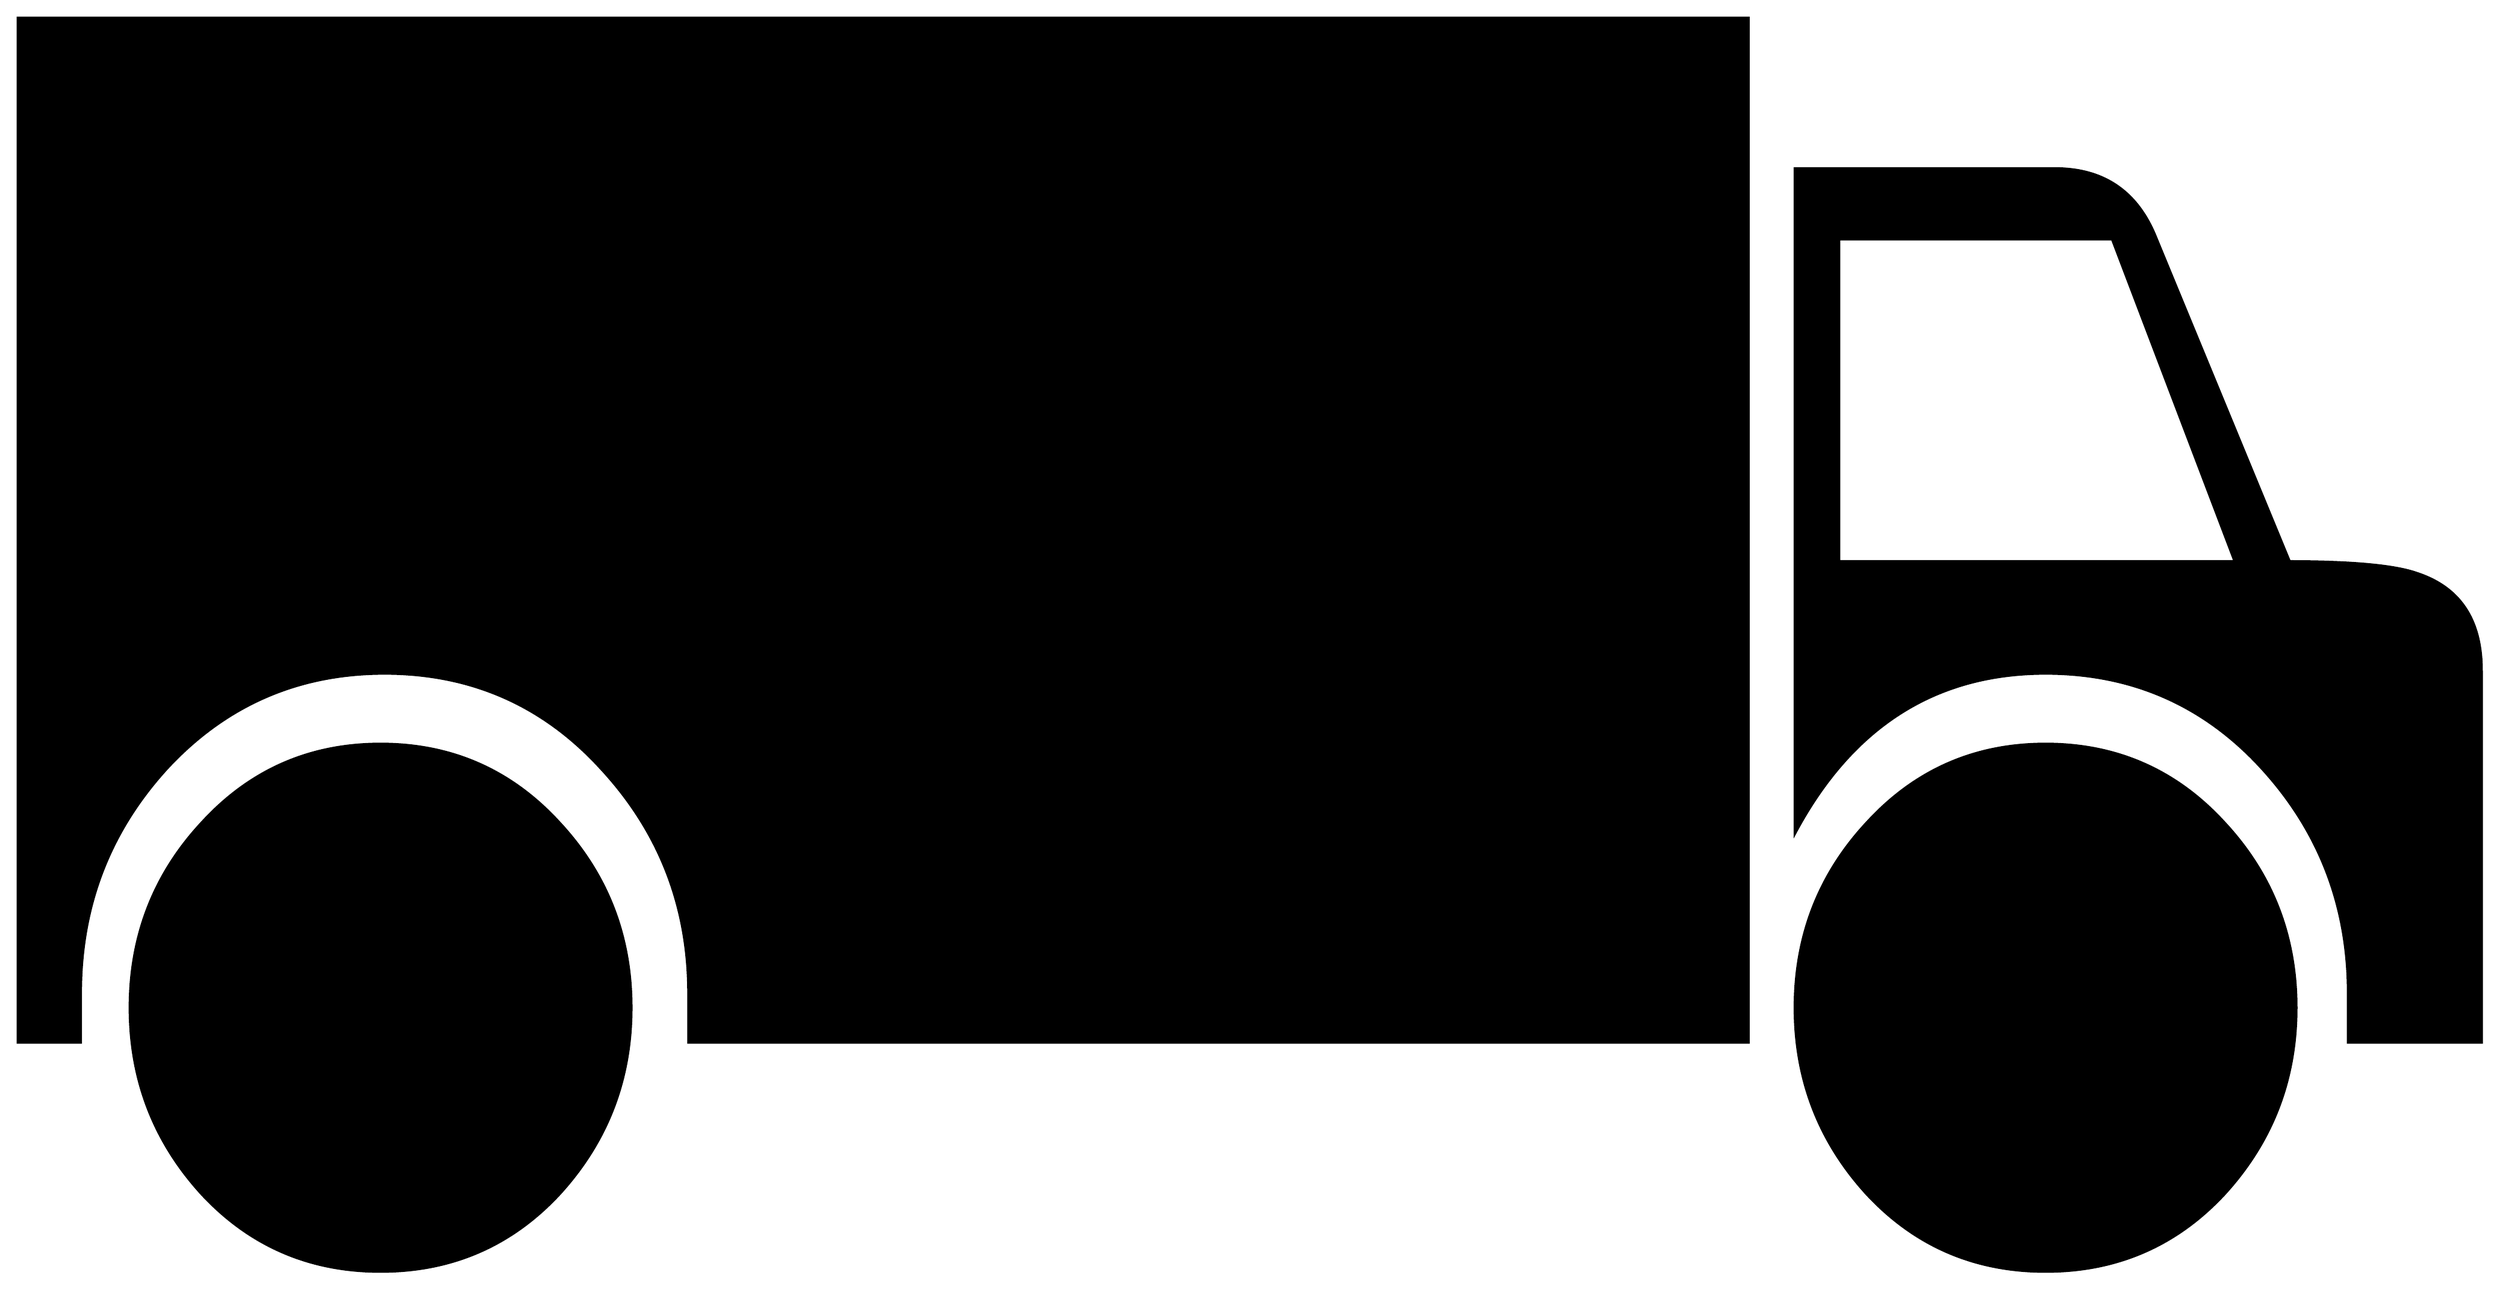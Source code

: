 


\begin{tikzpicture}[y=0.80pt, x=0.80pt, yscale=-1.0, xscale=1.0, inner sep=0pt, outer sep=0pt]
\begin{scope}[shift={(100.0,1594.0)},nonzero rule]
  \path[draw=.,fill=.,line width=1.600pt] (1948.0,-172.0) --
    (1848.0,-172.0) -- (1848.0,-209.0) .. controls
    (1848.0,-274.333) and (1826.333,-330.667) .. (1783.0,-378.0) ..
    controls (1739.667,-425.333) and (1685.667,-449.0) ..
    (1621.0,-449.0) .. controls (1538.333,-449.0) and
    (1475.667,-409.0) .. (1433.0,-329.0) -- (1433.0,-828.0) --
    (1628.0,-828.0) .. controls (1664.0,-828.0) and
    (1689.0,-811.333) .. (1703.0,-778.0) -- (1804.0,-533.0) ..
    controls (1851.333,-533.0) and (1883.333,-530.0) ..
    (1900.0,-524.0) .. controls (1932.0,-513.333) and
    (1948.0,-489.0) .. (1948.0,-451.0) -- (1948.0,-172.0) --
    cycle(1809.0,-198.0) .. controls (1809.0,-144.0) and
    (1791.0,-97.333) .. (1755.0,-58.0) .. controls (1719.0,-19.333)
    and (1674.333,-0.0) .. (1621.0,0.0) .. controls (1567.667,0.0)
    and (1523.0,-19.333) .. (1487.0,-58.0) .. controls
    (1451.0,-97.333) and (1433.0,-144.0) .. (1433.0,-198.0) ..
    controls (1433.0,-252.0) and (1451.0,-298.333) ..
    (1487.0,-337.0) .. controls (1523.0,-376.333) and
    (1567.667,-396.0) .. (1621.0,-396.0) .. controls
    (1674.333,-396.0) and (1719.0,-376.333) .. (1755.0,-337.0) ..
    controls (1791.0,-298.333) and (1809.0,-252.0) ..
    (1809.0,-198.0) -- cycle(1398.0,-172.0) -- (603.0,-172.0) --
    (603.0,-209.0) .. controls (603.0,-274.333) and (581.0,-330.667)
    .. (537.0,-378.0) .. controls (493.667,-425.333) and
    (439.667,-449.0) .. (375.0,-449.0) .. controls (310.333,-449.0)
    and (256.0,-425.333) .. (212.0,-378.0) .. controls
    (168.667,-330.667) and (147.0,-274.333) .. (147.0,-209.0) --
    (147.0,-172.0) -- (100.0,-172.0) -- (100.0,-941.0) --
    (1398.0,-941.0) -- (1398.0,-172.0) -- cycle(560.0,-198.0) ..
    controls (560.0,-144.0) and (542.0,-97.333) .. (506.0,-58.0)
    .. controls (470.0,-19.333) and (425.333,-0.0) .. (372.0,0.0) ..
    controls (318.667,0.0) and (274.0,-19.333) .. (238.0,-58.0) ..
    controls (202.0,-97.333) and (184.0,-144.0) .. (184.0,-198.0)
    .. controls (184.0,-252.0) and (202.0,-298.333) ..
    (238.0,-337.0) .. controls (274.0,-376.333) and (318.667,-396.0)
    .. (372.0,-396.0) .. controls (425.333,-396.0) and
    (470.0,-376.333) .. (506.0,-337.0) .. controls (542.0,-298.333)
    and (560.0,-252.0) .. (560.0,-198.0) -- cycle(1763.0,-533.0)
    -- (1671.0,-775.0) -- (1466.0,-775.0) -- (1466.0,-533.0) --
    (1763.0,-533.0) -- cycle;
\end{scope}

\end{tikzpicture}

